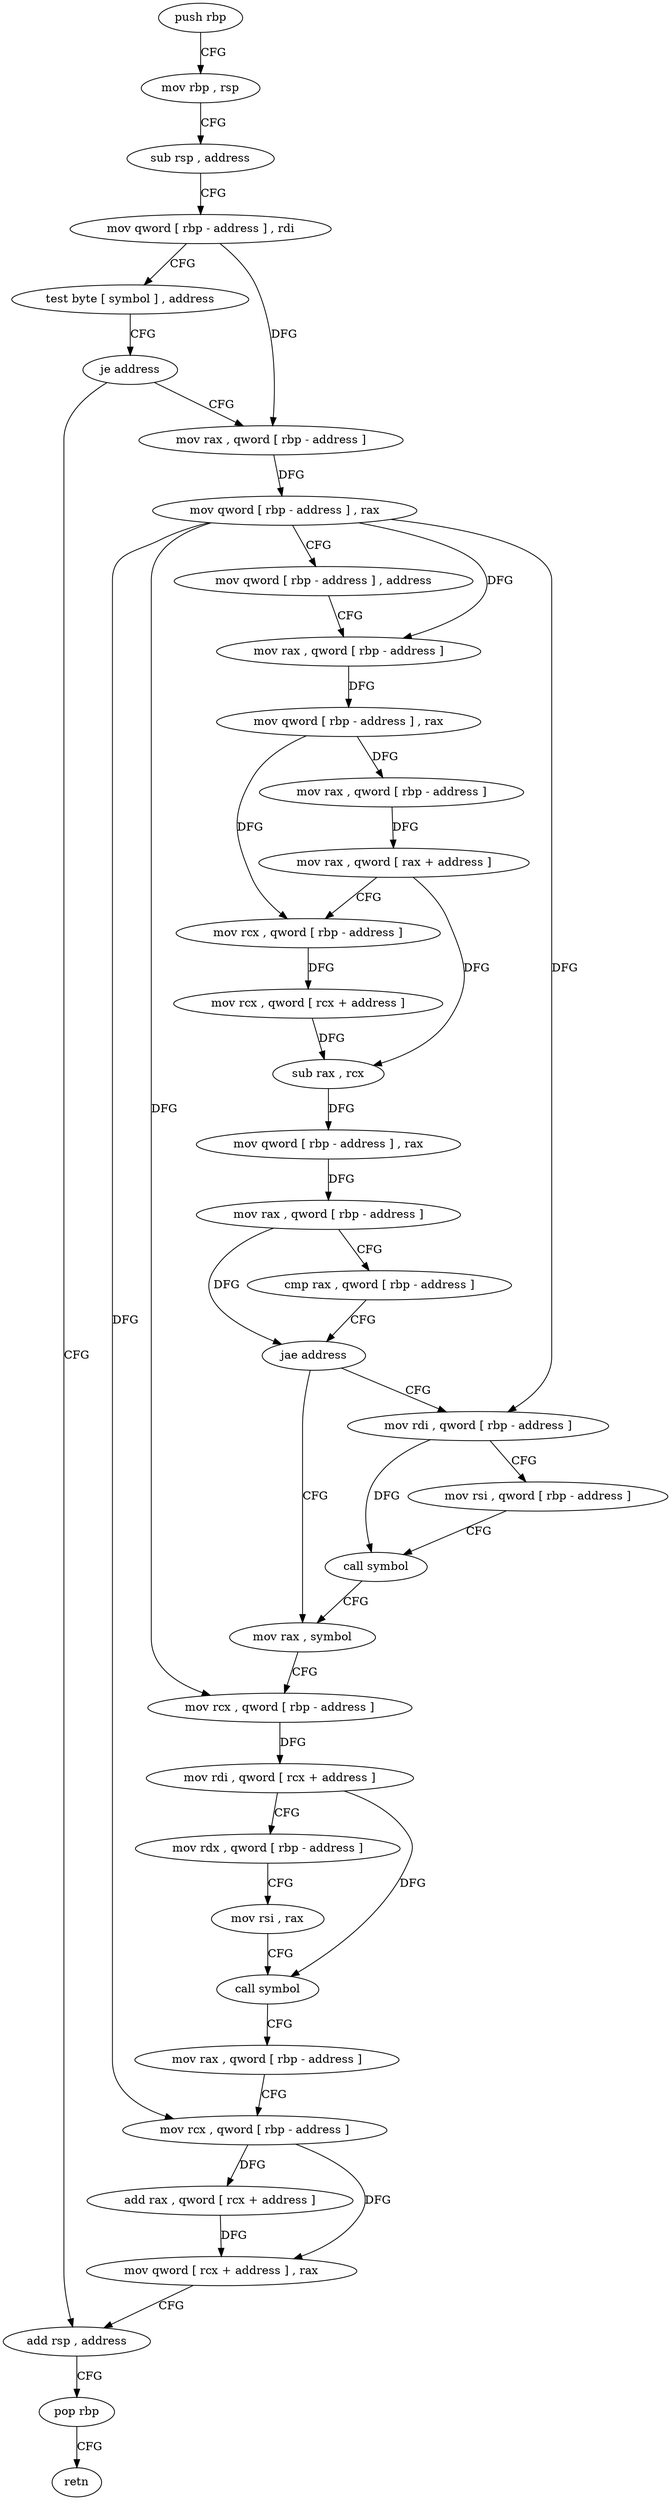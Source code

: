 digraph "func" {
"4233040" [label = "push rbp" ]
"4233041" [label = "mov rbp , rsp" ]
"4233044" [label = "sub rsp , address" ]
"4233048" [label = "mov qword [ rbp - address ] , rdi" ]
"4233052" [label = "test byte [ symbol ] , address" ]
"4233060" [label = "je address" ]
"4233186" [label = "add rsp , address" ]
"4233066" [label = "mov rax , qword [ rbp - address ]" ]
"4233190" [label = "pop rbp" ]
"4233191" [label = "retn" ]
"4233070" [label = "mov qword [ rbp - address ] , rax" ]
"4233074" [label = "mov qword [ rbp - address ] , address" ]
"4233082" [label = "mov rax , qword [ rbp - address ]" ]
"4233086" [label = "mov qword [ rbp - address ] , rax" ]
"4233090" [label = "mov rax , qword [ rbp - address ]" ]
"4233094" [label = "mov rax , qword [ rax + address ]" ]
"4233098" [label = "mov rcx , qword [ rbp - address ]" ]
"4233102" [label = "mov rcx , qword [ rcx + address ]" ]
"4233106" [label = "sub rax , rcx" ]
"4233109" [label = "mov qword [ rbp - address ] , rax" ]
"4233113" [label = "mov rax , qword [ rbp - address ]" ]
"4233117" [label = "cmp rax , qword [ rbp - address ]" ]
"4233121" [label = "jae address" ]
"4233140" [label = "mov rax , symbol" ]
"4233127" [label = "mov rdi , qword [ rbp - address ]" ]
"4233150" [label = "mov rcx , qword [ rbp - address ]" ]
"4233154" [label = "mov rdi , qword [ rcx + address ]" ]
"4233158" [label = "mov rdx , qword [ rbp - address ]" ]
"4233162" [label = "mov rsi , rax" ]
"4233165" [label = "call symbol" ]
"4233170" [label = "mov rax , qword [ rbp - address ]" ]
"4233174" [label = "mov rcx , qword [ rbp - address ]" ]
"4233178" [label = "add rax , qword [ rcx + address ]" ]
"4233182" [label = "mov qword [ rcx + address ] , rax" ]
"4233131" [label = "mov rsi , qword [ rbp - address ]" ]
"4233135" [label = "call symbol" ]
"4233040" -> "4233041" [ label = "CFG" ]
"4233041" -> "4233044" [ label = "CFG" ]
"4233044" -> "4233048" [ label = "CFG" ]
"4233048" -> "4233052" [ label = "CFG" ]
"4233048" -> "4233066" [ label = "DFG" ]
"4233052" -> "4233060" [ label = "CFG" ]
"4233060" -> "4233186" [ label = "CFG" ]
"4233060" -> "4233066" [ label = "CFG" ]
"4233186" -> "4233190" [ label = "CFG" ]
"4233066" -> "4233070" [ label = "DFG" ]
"4233190" -> "4233191" [ label = "CFG" ]
"4233070" -> "4233074" [ label = "CFG" ]
"4233070" -> "4233082" [ label = "DFG" ]
"4233070" -> "4233150" [ label = "DFG" ]
"4233070" -> "4233174" [ label = "DFG" ]
"4233070" -> "4233127" [ label = "DFG" ]
"4233074" -> "4233082" [ label = "CFG" ]
"4233082" -> "4233086" [ label = "DFG" ]
"4233086" -> "4233090" [ label = "DFG" ]
"4233086" -> "4233098" [ label = "DFG" ]
"4233090" -> "4233094" [ label = "DFG" ]
"4233094" -> "4233098" [ label = "CFG" ]
"4233094" -> "4233106" [ label = "DFG" ]
"4233098" -> "4233102" [ label = "DFG" ]
"4233102" -> "4233106" [ label = "DFG" ]
"4233106" -> "4233109" [ label = "DFG" ]
"4233109" -> "4233113" [ label = "DFG" ]
"4233113" -> "4233117" [ label = "CFG" ]
"4233113" -> "4233121" [ label = "DFG" ]
"4233117" -> "4233121" [ label = "CFG" ]
"4233121" -> "4233140" [ label = "CFG" ]
"4233121" -> "4233127" [ label = "CFG" ]
"4233140" -> "4233150" [ label = "CFG" ]
"4233127" -> "4233131" [ label = "CFG" ]
"4233127" -> "4233135" [ label = "DFG" ]
"4233150" -> "4233154" [ label = "DFG" ]
"4233154" -> "4233158" [ label = "CFG" ]
"4233154" -> "4233165" [ label = "DFG" ]
"4233158" -> "4233162" [ label = "CFG" ]
"4233162" -> "4233165" [ label = "CFG" ]
"4233165" -> "4233170" [ label = "CFG" ]
"4233170" -> "4233174" [ label = "CFG" ]
"4233174" -> "4233178" [ label = "DFG" ]
"4233174" -> "4233182" [ label = "DFG" ]
"4233178" -> "4233182" [ label = "DFG" ]
"4233182" -> "4233186" [ label = "CFG" ]
"4233131" -> "4233135" [ label = "CFG" ]
"4233135" -> "4233140" [ label = "CFG" ]
}
